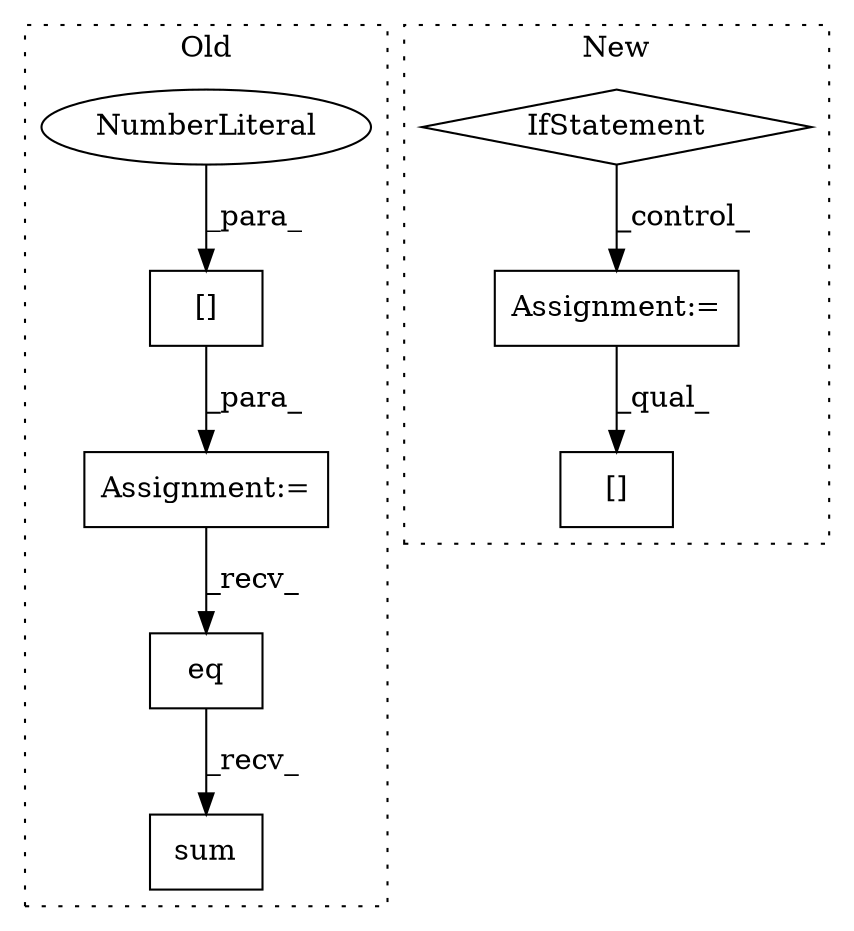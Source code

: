 digraph G {
subgraph cluster0 {
1 [label="eq" a="32" s="803,811" l="3,1" shape="box"];
3 [label="sum" a="32" s="813" l="5" shape="box"];
6 [label="Assignment:=" a="7" s="713" l="1" shape="box"];
7 [label="[]" a="2" s="714,735" l="20,1" shape="box"];
8 [label="NumberLiteral" a="34" s="734" l="1" shape="ellipse"];
label = "Old";
style="dotted";
}
subgraph cluster1 {
2 [label="IfStatement" a="25" s="1004,1019" l="4,2" shape="diamond"];
4 [label="Assignment:=" a="7" s="1317" l="1" shape="box"];
5 [label="[]" a="2" s="1574,1579" l="4,1" shape="box"];
label = "New";
style="dotted";
}
1 -> 3 [label="_recv_"];
2 -> 4 [label="_control_"];
4 -> 5 [label="_qual_"];
6 -> 1 [label="_recv_"];
7 -> 6 [label="_para_"];
8 -> 7 [label="_para_"];
}
